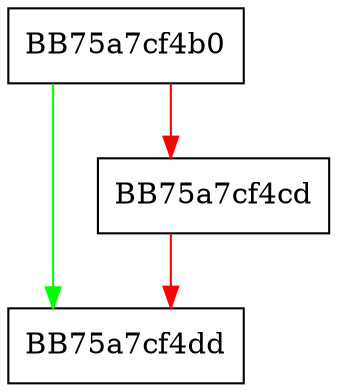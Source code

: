 digraph match_then {
  node [shape="box"];
  graph [splines=ortho];
  BB75a7cf4b0 -> BB75a7cf4dd [color="green"];
  BB75a7cf4b0 -> BB75a7cf4cd [color="red"];
  BB75a7cf4cd -> BB75a7cf4dd [color="red"];
}